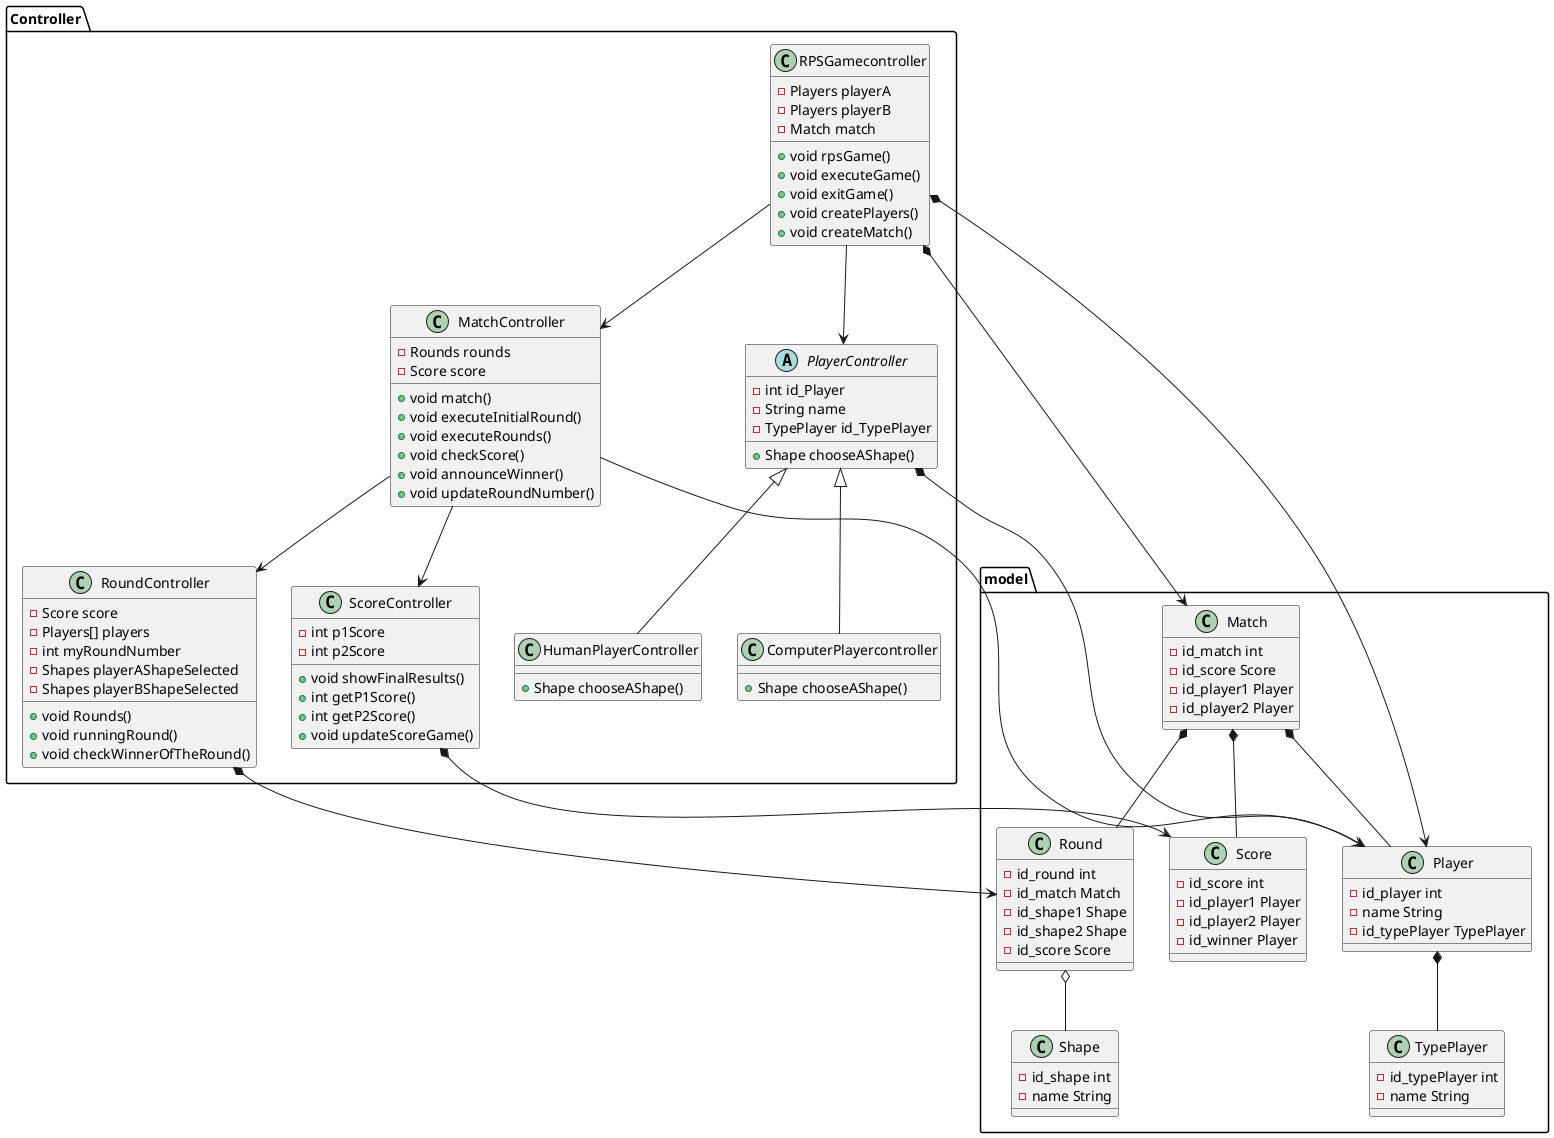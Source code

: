 @startuml

package Controller {
    class RPSGamecontroller {
        - Players playerA
        - Players playerB
        - Match match
        + void rpsGame()
        + void executeGame()
        + void exitGame()
        + void createPlayers()
        + void createMatch()
    }

    class MatchController {
        - Rounds rounds
        - Score score
        + void match()
        + void executeInitialRound()
        + void executeRounds()
        + void checkScore()
        + void announceWinner()
        + void updateRoundNumber()
    }

    class RoundController {
        - Score score
        - Players[] players
        - int myRoundNumber
        - Shapes playerAShapeSelected
        - Shapes playerBShapeSelected
        + void Rounds()
        + void runningRound()
        + void checkWinnerOfTheRound()
    }

    abstract class PlayerController {
        - int id_Player
        - String name
        - TypePlayer id_TypePlayer
        + Shape chooseAShape()
    }

    class HumanPlayerController {
        + Shape chooseAShape()
    }

    class ComputerPlayercontroller {
        + Shape chooseAShape()
    }

    class ScoreController {
        - int p1Score
        - int p2Score
        + void showFinalResults()
        + int getP1Score()
        + int getP2Score()
        + void updateScoreGame()
    }

    PlayerController <|-- HumanPlayerController
    PlayerController <|-- ComputerPlayercontroller
    RPSGamecontroller --> MatchController
    MatchController --> RoundController
    RPSGamecontroller --> PlayerController
    MatchController --> ScoreController

    
}

package model {
    
    class Round {
    -id_round int
    -id_match Match
    -id_shape1 Shape
    -id_shape2 Shape
    -id_score Score
}

class Match {
    -id_match int
    -id_score Score
    -id_player1 Player
    -id_player2 Player
}

class Score {
    -id_score int
    -id_player1 Player
    -id_player2 Player
    -id_winner Player
}

class Shape {
    -id_shape int
    -name String
}

class Player{
    -id_player int
    -name String
    -id_typePlayer TypePlayer
}

class TypePlayer {
    -id_typePlayer int
    -name String
}

    Match *-- Round
    Match *-- Player
    Round o-- Shape
    Player *-- TypePlayer
    Match *-- Score 
}

PlayerController *--> Player
MatchController --> Player
RPSGamecontroller *--> Player
RPSGamecontroller *--> Match
RoundController *--> Round
ScoreController *--> Score

@enduml